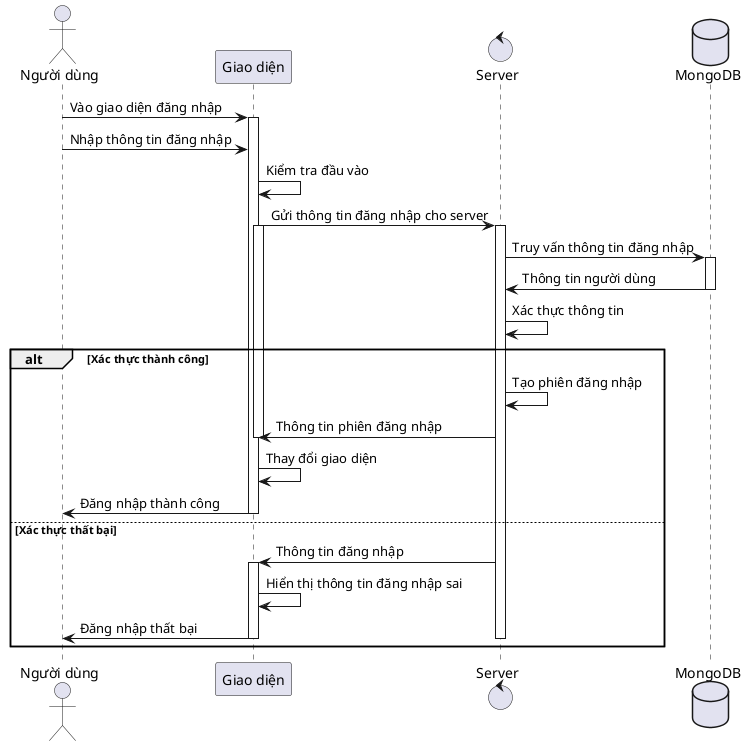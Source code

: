@startuml
actor "Người dùng" as user
participant "Giao diện" as ui
control "Server" as server
database "MongoDB" as database

user -> ui: Vào giao diện đăng nhập
activate ui
user -> ui: Nhập thông tin đăng nhập
ui -> ui: Kiểm tra đầu vào
ui -> server: Gửi thông tin đăng nhập cho server
activate ui
activate server
server -> database : Truy vấn thông tin đăng nhập
activate database
database -> server: Thông tin người dùng
deactivate database
server -> server: Xác thực thông tin
alt Xác thực thành công
    server -> server: Tạo phiên đăng nhập
    server -> ui: Thông tin phiên đăng nhập
    deactivate ui
    ui -> ui: Thay đổi giao diện
    ui -> user: Đăng nhập thành công
    deactivate ui
    deactivate user
else Xác thực thất bại
    server -> ui: Thông tin đăng nhập
    activate ui
    ui -> ui: Hiển thị thông tin đăng nhập sai
    ui -> user: Đăng nhập thất bại
    deactivate ui
    deactivate server
end
